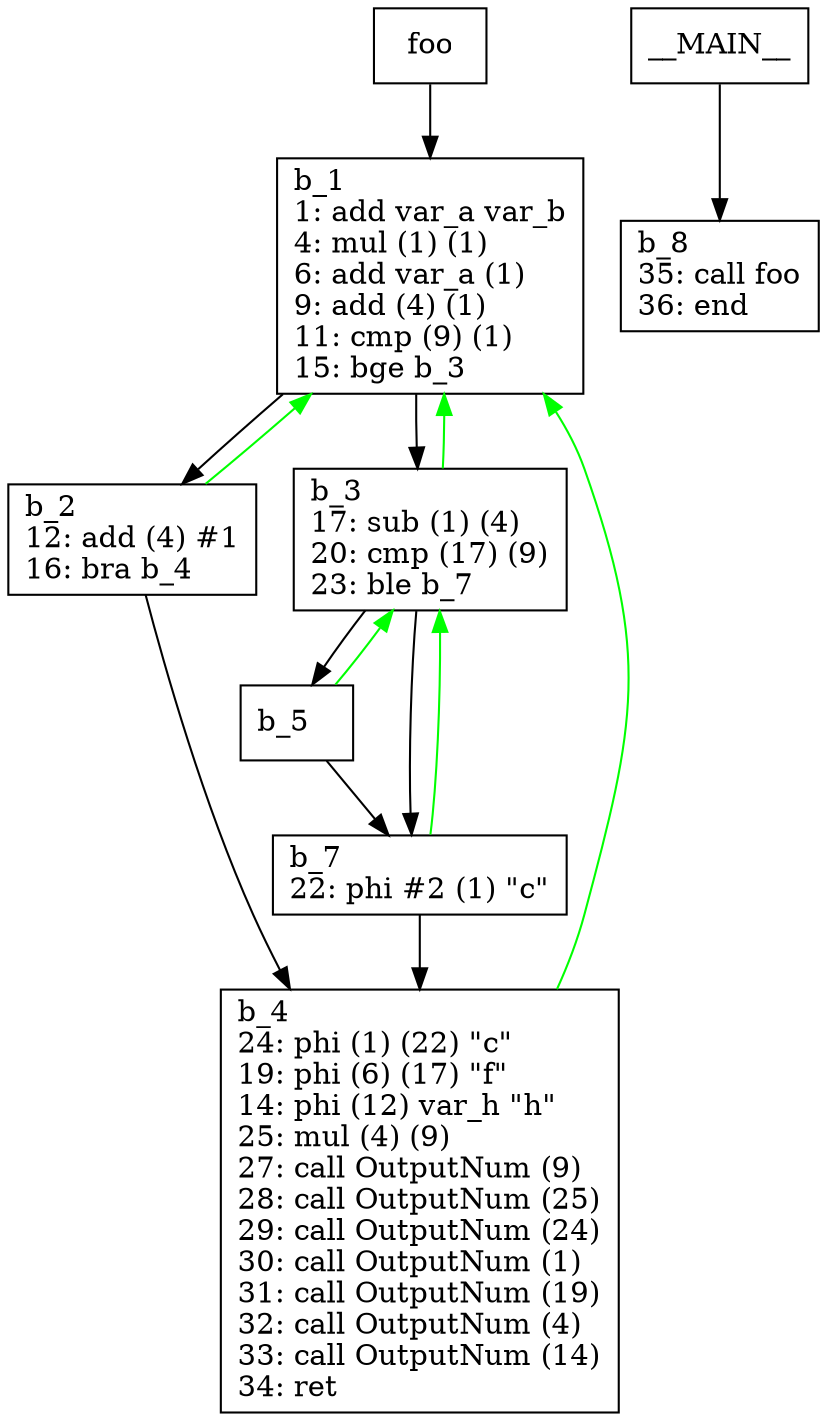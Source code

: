 digraph Computation {
node [shape=box];
foo -> b_1;
b_1 [label="b_1\l1: add var_a var_b\l4: mul (1) (1)\l6: add var_a (1)\l9: add (4) (1)\l11: cmp (9) (1)\l15: bge b_3\l"]
b_1 -> b_2;
b_2 [label="b_2\l12: add (4) #1\l16: bra b_4\l"]
b_2 -> b_4;
b_4 [label="b_4\l24: phi (1) (22) \"c\"\l19: phi (6) (17) \"f\"\l14: phi (12) var_h \"h\"\l25: mul (4) (9)\l27: call OutputNum (9)\l28: call OutputNum (25)\l29: call OutputNum (24)\l30: call OutputNum (1)\l31: call OutputNum (19)\l32: call OutputNum (4)\l33: call OutputNum (14)\l34: ret \l"]
b_4 -> b_1[color="green"];
b_2 -> b_1[color="green"];
b_1 -> b_3;
b_3 [label="b_3\l17: sub (1) (4)\l20: cmp (17) (9)\l23: ble b_7\l"]
b_3 -> b_5;
b_5 [label="b_5\l"]
b_5 -> b_7;
b_7 [label="b_7\l22: phi #2 (1) \"c\"\l"]
b_7 -> b_4;
b_7 -> b_3[color="green"];
b_5 -> b_3[color="green"];
b_3 -> b_7;
b_3 -> b_1[color="green"];
__MAIN__ -> b_8;
b_8 [label="b_8\l35: call foo\l36: end\l"]
}